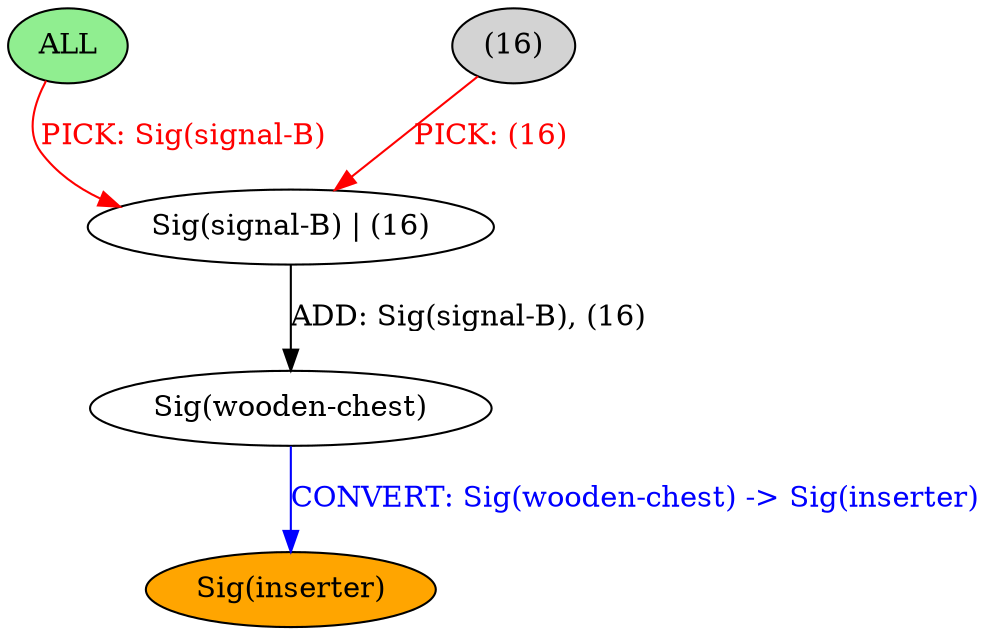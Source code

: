 strict digraph {
	nodesep=1
	5	[style=filled fillcolor=orange label="Sig(inserter)"]
	4	[style=filled fillcolor=white label="Sig(wooden-chest)"]
	0	[style=filled fillcolor=lightgreen label="ALL"]
	3	[style=filled fillcolor=white label="Sig(signal-B) | (16)"]
	2	[style=filled fillcolor=lightgray label="(16)"]
	4 -> 5	[label="CONVERT: Sig(wooden-chest) -> Sig(inserter)" color=blue fontcolor=blue]
	0 -> 3	[label="PICK: Sig(signal-B)" color=red fontcolor=red]
	3 -> 4	[label="ADD: Sig(signal-B), (16)" color=black fontcolor=black]
	2 -> 3	[label="PICK: (16)" color=red fontcolor=red]
}


